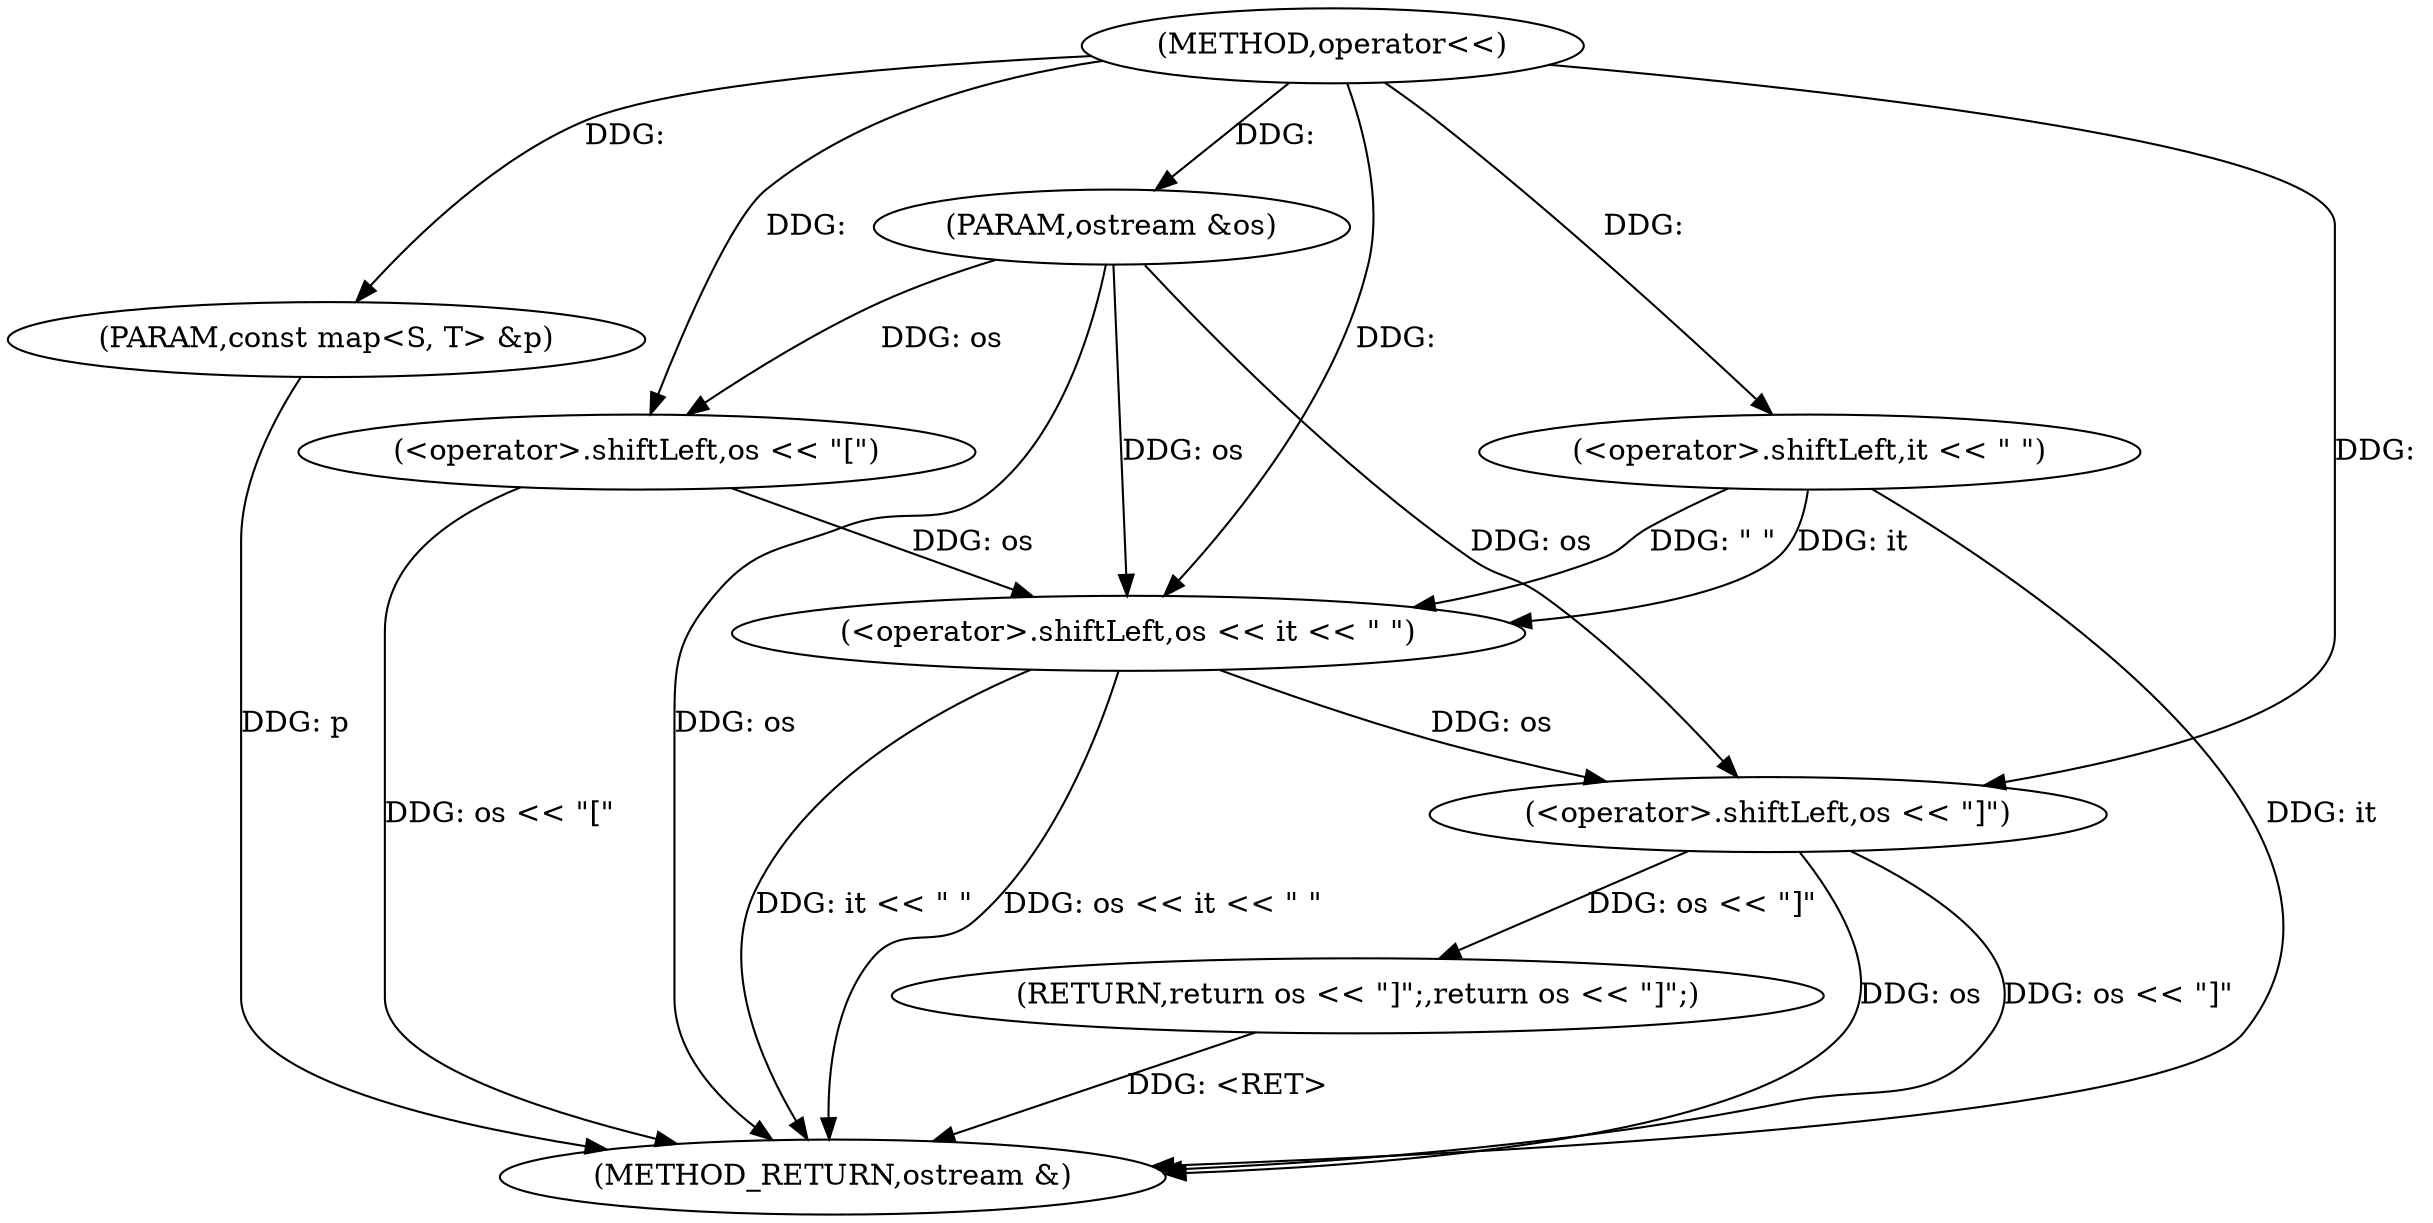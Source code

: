 digraph "operator<<" {  
"1000194" [label = "(METHOD,operator<<)" ]
"1000211" [label = "(METHOD_RETURN,ostream &)" ]
"1000195" [label = "(PARAM,ostream &os)" ]
"1000196" [label = "(PARAM,const map<S, T> &p)" ]
"1000198" [label = "(<operator>.shiftLeft,os << \"[\")" ]
"1000202" [label = "(<operator>.shiftLeft,os << it << \" \")" ]
"1000207" [label = "(RETURN,return os << \"]\";,return os << \"]\";)" ]
"1000208" [label = "(<operator>.shiftLeft,os << \"]\")" ]
"1000204" [label = "(<operator>.shiftLeft,it << \" \")" ]
  "1000195" -> "1000211"  [ label = "DDG: os"] 
  "1000196" -> "1000211"  [ label = "DDG: p"] 
  "1000198" -> "1000211"  [ label = "DDG: os << \"[\""] 
  "1000202" -> "1000211"  [ label = "DDG: it << \" \""] 
  "1000202" -> "1000211"  [ label = "DDG: os << it << \" \""] 
  "1000208" -> "1000211"  [ label = "DDG: os"] 
  "1000208" -> "1000211"  [ label = "DDG: os << \"]\""] 
  "1000207" -> "1000211"  [ label = "DDG: <RET>"] 
  "1000204" -> "1000211"  [ label = "DDG: it"] 
  "1000194" -> "1000195"  [ label = "DDG: "] 
  "1000194" -> "1000196"  [ label = "DDG: "] 
  "1000208" -> "1000207"  [ label = "DDG: os << \"]\""] 
  "1000195" -> "1000198"  [ label = "DDG: os"] 
  "1000194" -> "1000198"  [ label = "DDG: "] 
  "1000198" -> "1000202"  [ label = "DDG: os"] 
  "1000195" -> "1000202"  [ label = "DDG: os"] 
  "1000194" -> "1000202"  [ label = "DDG: "] 
  "1000204" -> "1000202"  [ label = "DDG: \" \""] 
  "1000204" -> "1000202"  [ label = "DDG: it"] 
  "1000194" -> "1000204"  [ label = "DDG: "] 
  "1000202" -> "1000208"  [ label = "DDG: os"] 
  "1000195" -> "1000208"  [ label = "DDG: os"] 
  "1000194" -> "1000208"  [ label = "DDG: "] 
}
